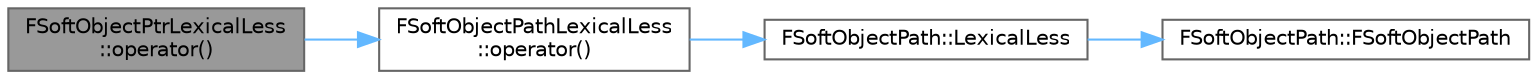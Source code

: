 digraph "FSoftObjectPtrLexicalLess::operator()"
{
 // INTERACTIVE_SVG=YES
 // LATEX_PDF_SIZE
  bgcolor="transparent";
  edge [fontname=Helvetica,fontsize=10,labelfontname=Helvetica,labelfontsize=10];
  node [fontname=Helvetica,fontsize=10,shape=box,height=0.2,width=0.4];
  rankdir="LR";
  Node1 [id="Node000001",label="FSoftObjectPtrLexicalLess\l::operator()",height=0.2,width=0.4,color="gray40", fillcolor="grey60", style="filled", fontcolor="black",tooltip=" "];
  Node1 -> Node2 [id="edge1_Node000001_Node000002",color="steelblue1",style="solid",tooltip=" "];
  Node2 [id="Node000002",label="FSoftObjectPathLexicalLess\l::operator()",height=0.2,width=0.4,color="grey40", fillcolor="white", style="filled",URL="$df/df8/structFSoftObjectPathLexicalLess.html#ad892ca171bbee33c5d92a6beb8d0ab0d",tooltip=" "];
  Node2 -> Node3 [id="edge2_Node000002_Node000003",color="steelblue1",style="solid",tooltip=" "];
  Node3 [id="Node000003",label="FSoftObjectPath::LexicalLess",height=0.2,width=0.4,color="grey40", fillcolor="white", style="filled",URL="$d7/d47/structFSoftObjectPath.html#ac8565772fbaab2e281dfc6d0d9909993",tooltip="Return true if this path appears before Other in lexical order."];
  Node3 -> Node4 [id="edge3_Node000003_Node000004",color="steelblue1",style="solid",tooltip=" "];
  Node4 [id="Node000004",label="FSoftObjectPath::FSoftObjectPath",height=0.2,width=0.4,color="grey40", fillcolor="white", style="filled",URL="$d7/d47/structFSoftObjectPath.html#a8b695d23a910620c524c719483b335d4",tooltip=" "];
}

